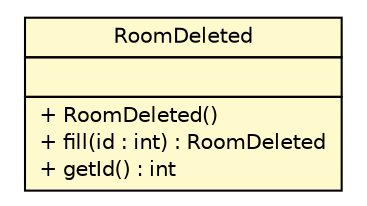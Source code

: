 #!/usr/local/bin/dot
#
# Class diagram 
# Generated by UMLGraph version R5_6 (http://www.umlgraph.org/)
#

digraph G {
	edge [fontname="Helvetica",fontsize=10,labelfontname="Helvetica",labelfontsize=10];
	node [fontname="Helvetica",fontsize=10,shape=plaintext];
	nodesep=0.25;
	ranksep=0.5;
	// Common.RoomDeleted
	c2190 [label=<<table title="Common.RoomDeleted" border="0" cellborder="1" cellspacing="0" cellpadding="2" port="p" bgcolor="lemonChiffon" href="./RoomDeleted.html">
		<tr><td><table border="0" cellspacing="0" cellpadding="1">
<tr><td align="center" balign="center"> RoomDeleted </td></tr>
		</table></td></tr>
		<tr><td><table border="0" cellspacing="0" cellpadding="1">
<tr><td align="left" balign="left">  </td></tr>
		</table></td></tr>
		<tr><td><table border="0" cellspacing="0" cellpadding="1">
<tr><td align="left" balign="left"> + RoomDeleted() </td></tr>
<tr><td align="left" balign="left"> + fill(id : int) : RoomDeleted </td></tr>
<tr><td align="left" balign="left"> + getId() : int </td></tr>
		</table></td></tr>
		</table>>, URL="./RoomDeleted.html", fontname="Helvetica", fontcolor="black", fontsize=10.0];
}


